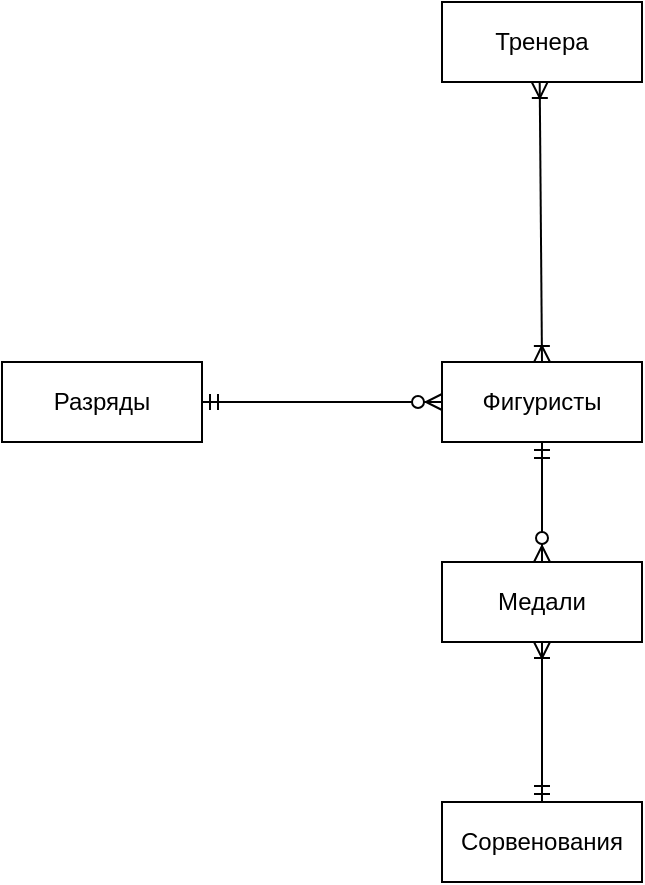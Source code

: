 <mxfile version="24.0.0" type="google">
  <diagram name="Страница — 1" id="MH61HzPOYw3jRmHRbHwu">
    <mxGraphModel dx="756" dy="579" grid="1" gridSize="10" guides="1" tooltips="1" connect="1" arrows="1" fold="1" page="1" pageScale="1" pageWidth="827" pageHeight="1169" math="0" shadow="0">
      <root>
        <mxCell id="0" />
        <mxCell id="1" parent="0" />
        <mxCell id="UEDwccZIC5M49zajDDGO-2" value="Фигуристы" style="whiteSpace=wrap;html=1;align=center;" vertex="1" parent="1">
          <mxGeometry x="350" y="260" width="100" height="40" as="geometry" />
        </mxCell>
        <mxCell id="UEDwccZIC5M49zajDDGO-3" value="Сорвенования" style="whiteSpace=wrap;html=1;align=center;" vertex="1" parent="1">
          <mxGeometry x="350" y="480" width="100" height="40" as="geometry" />
        </mxCell>
        <mxCell id="UEDwccZIC5M49zajDDGO-4" value="Медали" style="whiteSpace=wrap;html=1;align=center;" vertex="1" parent="1">
          <mxGeometry x="350" y="360" width="100" height="40" as="geometry" />
        </mxCell>
        <mxCell id="UEDwccZIC5M49zajDDGO-5" value="Тренера" style="whiteSpace=wrap;html=1;align=center;" vertex="1" parent="1">
          <mxGeometry x="350" y="80" width="100" height="40" as="geometry" />
        </mxCell>
        <mxCell id="UEDwccZIC5M49zajDDGO-6" value="Разряды" style="whiteSpace=wrap;html=1;align=center;" vertex="1" parent="1">
          <mxGeometry x="130" y="260" width="100" height="40" as="geometry" />
        </mxCell>
        <mxCell id="UEDwccZIC5M49zajDDGO-8" value="" style="edgeStyle=entityRelationEdgeStyle;fontSize=12;html=1;endArrow=ERzeroToMany;startArrow=ERmandOne;rounded=0;entryX=0;entryY=0.5;entryDx=0;entryDy=0;" edge="1" parent="1" target="UEDwccZIC5M49zajDDGO-2">
          <mxGeometry width="100" height="100" relative="1" as="geometry">
            <mxPoint x="230" y="280" as="sourcePoint" />
            <mxPoint x="330" y="180" as="targetPoint" />
          </mxGeometry>
        </mxCell>
        <mxCell id="UEDwccZIC5M49zajDDGO-12" value="" style="fontSize=12;html=1;endArrow=ERoneToMany;startArrow=ERoneToMany;rounded=0;exitX=0.377;exitY=1.011;exitDx=0;exitDy=0;exitPerimeter=0;startFill=0;" edge="1" parent="1">
          <mxGeometry width="100" height="100" relative="1" as="geometry">
            <mxPoint x="398.85" y="120.0" as="sourcePoint" />
            <mxPoint x="400" y="260" as="targetPoint" />
          </mxGeometry>
        </mxCell>
        <mxCell id="UEDwccZIC5M49zajDDGO-13" value="" style="fontSize=12;html=1;endArrow=ERzeroToMany;startArrow=ERmandOne;rounded=0;entryX=0.5;entryY=0;entryDx=0;entryDy=0;exitX=0.5;exitY=1;exitDx=0;exitDy=0;" edge="1" parent="1" source="UEDwccZIC5M49zajDDGO-2" target="UEDwccZIC5M49zajDDGO-4">
          <mxGeometry width="100" height="100" relative="1" as="geometry">
            <mxPoint x="300" y="340" as="sourcePoint" />
            <mxPoint x="400" y="240" as="targetPoint" />
          </mxGeometry>
        </mxCell>
        <mxCell id="UEDwccZIC5M49zajDDGO-14" value="" style="fontSize=12;html=1;endArrow=ERoneToMany;startArrow=ERmandOne;rounded=0;entryX=0.5;entryY=1;entryDx=0;entryDy=0;exitX=0.5;exitY=0;exitDx=0;exitDy=0;" edge="1" parent="1" source="UEDwccZIC5M49zajDDGO-3" target="UEDwccZIC5M49zajDDGO-4">
          <mxGeometry width="100" height="100" relative="1" as="geometry">
            <mxPoint x="300" y="510" as="sourcePoint" />
            <mxPoint x="400" y="410" as="targetPoint" />
          </mxGeometry>
        </mxCell>
      </root>
    </mxGraphModel>
  </diagram>
</mxfile>
